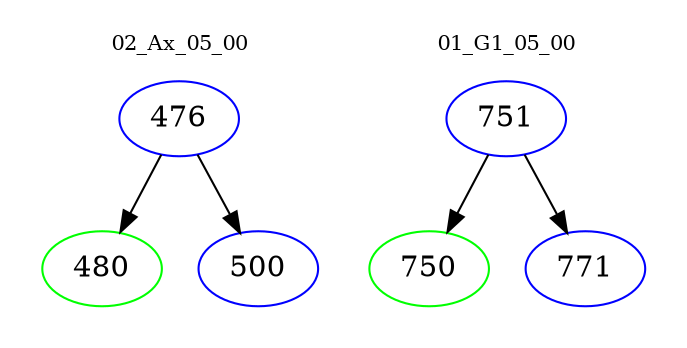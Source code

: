 digraph{
subgraph cluster_0 {
color = white
label = "02_Ax_05_00";
fontsize=10;
T0_476 [label="476", color="blue"]
T0_476 -> T0_480 [color="black"]
T0_480 [label="480", color="green"]
T0_476 -> T0_500 [color="black"]
T0_500 [label="500", color="blue"]
}
subgraph cluster_1 {
color = white
label = "01_G1_05_00";
fontsize=10;
T1_751 [label="751", color="blue"]
T1_751 -> T1_750 [color="black"]
T1_750 [label="750", color="green"]
T1_751 -> T1_771 [color="black"]
T1_771 [label="771", color="blue"]
}
}
